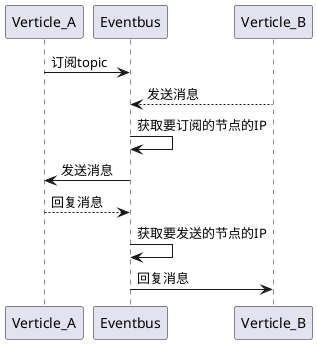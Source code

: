 @startuml

Verticle_A -> Eventbus : 订阅topic
Verticle_B --> Eventbus : 发送消息
Eventbus -> Eventbus : 获取要订阅的节点的IP
Eventbus -> Verticle_A : 发送消息
Verticle_A --> Eventbus :回复消息
Eventbus -> Eventbus : 获取要发送的节点的IP
Eventbus -> Verticle_B : 回复消息

@enduml